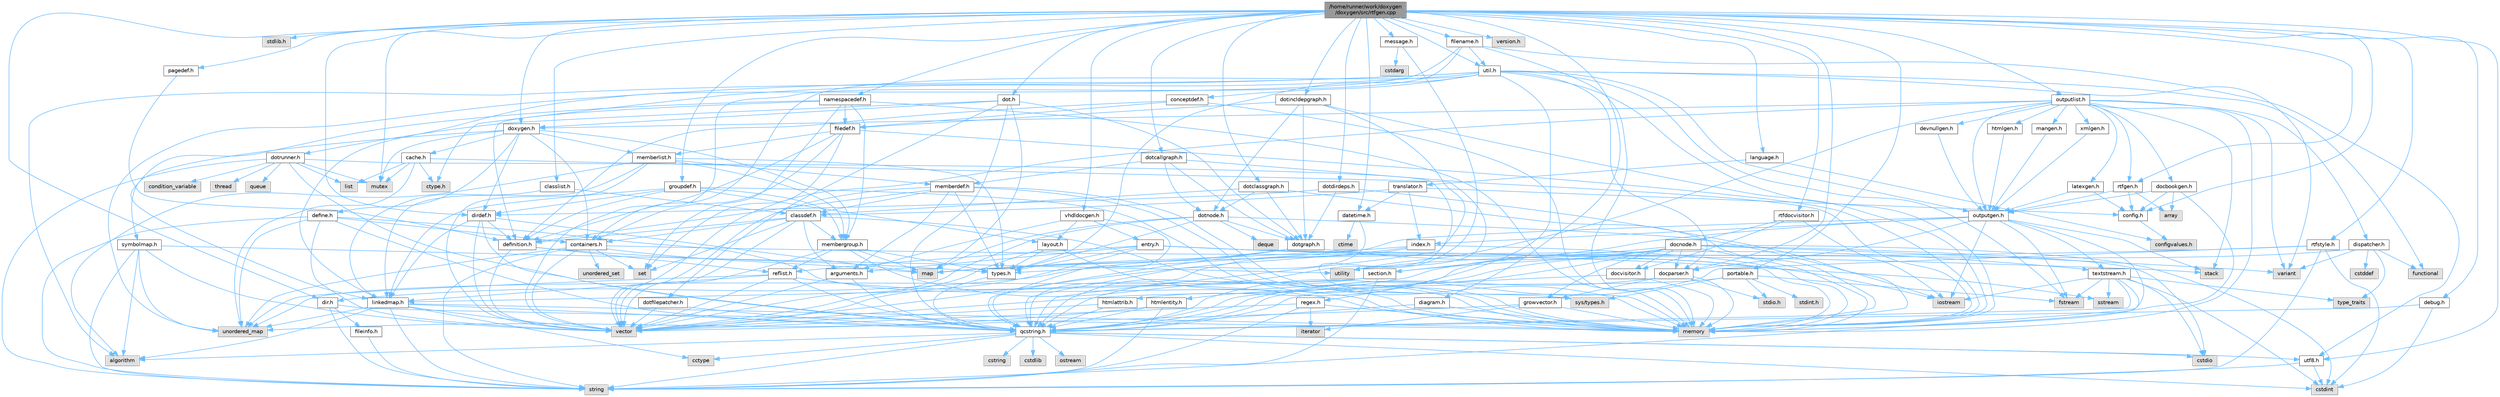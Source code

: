 digraph "/home/runner/work/doxygen/doxygen/src/rtfgen.cpp"
{
 // INTERACTIVE_SVG=YES
 // LATEX_PDF_SIZE
  bgcolor="transparent";
  edge [fontname=Helvetica,fontsize=10,labelfontname=Helvetica,labelfontsize=10];
  node [fontname=Helvetica,fontsize=10,shape=box,height=0.2,width=0.4];
  Node1 [id="Node000001",label="/home/runner/work/doxygen\l/doxygen/src/rtfgen.cpp",height=0.2,width=0.4,color="gray40", fillcolor="grey60", style="filled", fontcolor="black"];
  Node1 -> Node2 [id="edge1_Node000001_Node000002",color="steelblue1",style="solid"];
  Node2 [id="Node000002",label="mutex",height=0.2,width=0.4,color="grey60", fillcolor="#E0E0E0", style="filled"];
  Node1 -> Node3 [id="edge2_Node000001_Node000003",color="steelblue1",style="solid"];
  Node3 [id="Node000003",label="stdlib.h",height=0.2,width=0.4,color="grey60", fillcolor="#E0E0E0", style="filled"];
  Node1 -> Node4 [id="edge3_Node000001_Node000004",color="steelblue1",style="solid"];
  Node4 [id="Node000004",label="rtfgen.h",height=0.2,width=0.4,color="grey40", fillcolor="white", style="filled",URL="$d4/daa/rtfgen_8h.html",tooltip=" "];
  Node4 -> Node5 [id="edge4_Node000004_Node000005",color="steelblue1",style="solid"];
  Node5 [id="Node000005",label="array",height=0.2,width=0.4,color="grey60", fillcolor="#E0E0E0", style="filled"];
  Node4 -> Node6 [id="edge5_Node000004_Node000006",color="steelblue1",style="solid"];
  Node6 [id="Node000006",label="config.h",height=0.2,width=0.4,color="grey40", fillcolor="white", style="filled",URL="$db/d16/config_8h.html",tooltip=" "];
  Node6 -> Node7 [id="edge6_Node000006_Node000007",color="steelblue1",style="solid"];
  Node7 [id="Node000007",label="configvalues.h",height=0.2,width=0.4,color="grey60", fillcolor="#E0E0E0", style="filled"];
  Node4 -> Node8 [id="edge7_Node000004_Node000008",color="steelblue1",style="solid"];
  Node8 [id="Node000008",label="outputgen.h",height=0.2,width=0.4,color="grey40", fillcolor="white", style="filled",URL="$df/d06/outputgen_8h.html",tooltip=" "];
  Node8 -> Node9 [id="edge8_Node000008_Node000009",color="steelblue1",style="solid"];
  Node9 [id="Node000009",label="memory",height=0.2,width=0.4,color="grey60", fillcolor="#E0E0E0", style="filled"];
  Node8 -> Node10 [id="edge9_Node000008_Node000010",color="steelblue1",style="solid"];
  Node10 [id="Node000010",label="stack",height=0.2,width=0.4,color="grey60", fillcolor="#E0E0E0", style="filled"];
  Node8 -> Node11 [id="edge10_Node000008_Node000011",color="steelblue1",style="solid"];
  Node11 [id="Node000011",label="iostream",height=0.2,width=0.4,color="grey60", fillcolor="#E0E0E0", style="filled"];
  Node8 -> Node12 [id="edge11_Node000008_Node000012",color="steelblue1",style="solid"];
  Node12 [id="Node000012",label="fstream",height=0.2,width=0.4,color="grey60", fillcolor="#E0E0E0", style="filled"];
  Node8 -> Node13 [id="edge12_Node000008_Node000013",color="steelblue1",style="solid"];
  Node13 [id="Node000013",label="types.h",height=0.2,width=0.4,color="grey40", fillcolor="white", style="filled",URL="$d9/d49/types_8h.html",tooltip="This file contains a number of basic enums and types."];
  Node13 -> Node14 [id="edge13_Node000013_Node000014",color="steelblue1",style="solid"];
  Node14 [id="Node000014",label="qcstring.h",height=0.2,width=0.4,color="grey40", fillcolor="white", style="filled",URL="$d7/d5c/qcstring_8h.html",tooltip=" "];
  Node14 -> Node15 [id="edge14_Node000014_Node000015",color="steelblue1",style="solid"];
  Node15 [id="Node000015",label="string",height=0.2,width=0.4,color="grey60", fillcolor="#E0E0E0", style="filled"];
  Node14 -> Node16 [id="edge15_Node000014_Node000016",color="steelblue1",style="solid"];
  Node16 [id="Node000016",label="algorithm",height=0.2,width=0.4,color="grey60", fillcolor="#E0E0E0", style="filled"];
  Node14 -> Node17 [id="edge16_Node000014_Node000017",color="steelblue1",style="solid"];
  Node17 [id="Node000017",label="cctype",height=0.2,width=0.4,color="grey60", fillcolor="#E0E0E0", style="filled"];
  Node14 -> Node18 [id="edge17_Node000014_Node000018",color="steelblue1",style="solid"];
  Node18 [id="Node000018",label="cstring",height=0.2,width=0.4,color="grey60", fillcolor="#E0E0E0", style="filled"];
  Node14 -> Node19 [id="edge18_Node000014_Node000019",color="steelblue1",style="solid"];
  Node19 [id="Node000019",label="cstdio",height=0.2,width=0.4,color="grey60", fillcolor="#E0E0E0", style="filled"];
  Node14 -> Node20 [id="edge19_Node000014_Node000020",color="steelblue1",style="solid"];
  Node20 [id="Node000020",label="cstdlib",height=0.2,width=0.4,color="grey60", fillcolor="#E0E0E0", style="filled"];
  Node14 -> Node21 [id="edge20_Node000014_Node000021",color="steelblue1",style="solid"];
  Node21 [id="Node000021",label="cstdint",height=0.2,width=0.4,color="grey60", fillcolor="#E0E0E0", style="filled"];
  Node14 -> Node22 [id="edge21_Node000014_Node000022",color="steelblue1",style="solid"];
  Node22 [id="Node000022",label="ostream",height=0.2,width=0.4,color="grey60", fillcolor="#E0E0E0", style="filled"];
  Node14 -> Node23 [id="edge22_Node000014_Node000023",color="steelblue1",style="solid"];
  Node23 [id="Node000023",label="utf8.h",height=0.2,width=0.4,color="grey40", fillcolor="white", style="filled",URL="$db/d7c/utf8_8h.html",tooltip="Various UTF8 related helper functions."];
  Node23 -> Node21 [id="edge23_Node000023_Node000021",color="steelblue1",style="solid"];
  Node23 -> Node15 [id="edge24_Node000023_Node000015",color="steelblue1",style="solid"];
  Node8 -> Node24 [id="edge25_Node000008_Node000024",color="steelblue1",style="solid"];
  Node24 [id="Node000024",label="index.h",height=0.2,width=0.4,color="grey40", fillcolor="white", style="filled",URL="$d1/db5/index_8h.html",tooltip=" "];
  Node24 -> Node9 [id="edge26_Node000024_Node000009",color="steelblue1",style="solid"];
  Node24 -> Node25 [id="edge27_Node000024_Node000025",color="steelblue1",style="solid"];
  Node25 [id="Node000025",label="vector",height=0.2,width=0.4,color="grey60", fillcolor="#E0E0E0", style="filled"];
  Node24 -> Node26 [id="edge28_Node000024_Node000026",color="steelblue1",style="solid"];
  Node26 [id="Node000026",label="map",height=0.2,width=0.4,color="grey60", fillcolor="#E0E0E0", style="filled"];
  Node24 -> Node14 [id="edge29_Node000024_Node000014",color="steelblue1",style="solid"];
  Node8 -> Node27 [id="edge30_Node000008_Node000027",color="steelblue1",style="solid"];
  Node27 [id="Node000027",label="section.h",height=0.2,width=0.4,color="grey40", fillcolor="white", style="filled",URL="$d1/d2a/section_8h.html",tooltip=" "];
  Node27 -> Node15 [id="edge31_Node000027_Node000015",color="steelblue1",style="solid"];
  Node27 -> Node28 [id="edge32_Node000027_Node000028",color="steelblue1",style="solid"];
  Node28 [id="Node000028",label="unordered_map",height=0.2,width=0.4,color="grey60", fillcolor="#E0E0E0", style="filled"];
  Node27 -> Node14 [id="edge33_Node000027_Node000014",color="steelblue1",style="solid"];
  Node27 -> Node29 [id="edge34_Node000027_Node000029",color="steelblue1",style="solid"];
  Node29 [id="Node000029",label="linkedmap.h",height=0.2,width=0.4,color="grey40", fillcolor="white", style="filled",URL="$da/de1/linkedmap_8h.html",tooltip=" "];
  Node29 -> Node28 [id="edge35_Node000029_Node000028",color="steelblue1",style="solid"];
  Node29 -> Node25 [id="edge36_Node000029_Node000025",color="steelblue1",style="solid"];
  Node29 -> Node9 [id="edge37_Node000029_Node000009",color="steelblue1",style="solid"];
  Node29 -> Node15 [id="edge38_Node000029_Node000015",color="steelblue1",style="solid"];
  Node29 -> Node16 [id="edge39_Node000029_Node000016",color="steelblue1",style="solid"];
  Node29 -> Node17 [id="edge40_Node000029_Node000017",color="steelblue1",style="solid"];
  Node29 -> Node14 [id="edge41_Node000029_Node000014",color="steelblue1",style="solid"];
  Node8 -> Node30 [id="edge42_Node000008_Node000030",color="steelblue1",style="solid"];
  Node30 [id="Node000030",label="textstream.h",height=0.2,width=0.4,color="grey40", fillcolor="white", style="filled",URL="$d4/d7d/textstream_8h.html",tooltip=" "];
  Node30 -> Node15 [id="edge43_Node000030_Node000015",color="steelblue1",style="solid"];
  Node30 -> Node11 [id="edge44_Node000030_Node000011",color="steelblue1",style="solid"];
  Node30 -> Node31 [id="edge45_Node000030_Node000031",color="steelblue1",style="solid"];
  Node31 [id="Node000031",label="sstream",height=0.2,width=0.4,color="grey60", fillcolor="#E0E0E0", style="filled"];
  Node30 -> Node21 [id="edge46_Node000030_Node000021",color="steelblue1",style="solid"];
  Node30 -> Node19 [id="edge47_Node000030_Node000019",color="steelblue1",style="solid"];
  Node30 -> Node12 [id="edge48_Node000030_Node000012",color="steelblue1",style="solid"];
  Node30 -> Node32 [id="edge49_Node000030_Node000032",color="steelblue1",style="solid"];
  Node32 [id="Node000032",label="type_traits",height=0.2,width=0.4,color="grey60", fillcolor="#E0E0E0", style="filled"];
  Node30 -> Node14 [id="edge50_Node000030_Node000014",color="steelblue1",style="solid"];
  Node8 -> Node33 [id="edge51_Node000008_Node000033",color="steelblue1",style="solid"];
  Node33 [id="Node000033",label="docparser.h",height=0.2,width=0.4,color="grey40", fillcolor="white", style="filled",URL="$de/d9c/docparser_8h.html",tooltip=" "];
  Node33 -> Node34 [id="edge52_Node000033_Node000034",color="steelblue1",style="solid"];
  Node34 [id="Node000034",label="stdio.h",height=0.2,width=0.4,color="grey60", fillcolor="#E0E0E0", style="filled"];
  Node33 -> Node9 [id="edge53_Node000033_Node000009",color="steelblue1",style="solid"];
  Node33 -> Node14 [id="edge54_Node000033_Node000014",color="steelblue1",style="solid"];
  Node33 -> Node35 [id="edge55_Node000033_Node000035",color="steelblue1",style="solid"];
  Node35 [id="Node000035",label="growvector.h",height=0.2,width=0.4,color="grey40", fillcolor="white", style="filled",URL="$d7/d50/growvector_8h.html",tooltip=" "];
  Node35 -> Node25 [id="edge56_Node000035_Node000025",color="steelblue1",style="solid"];
  Node35 -> Node9 [id="edge57_Node000035_Node000009",color="steelblue1",style="solid"];
  Node35 -> Node36 [id="edge58_Node000035_Node000036",color="steelblue1",style="solid"];
  Node36 [id="Node000036",label="iterator",height=0.2,width=0.4,color="grey60", fillcolor="#E0E0E0", style="filled"];
  Node1 -> Node6 [id="edge59_Node000001_Node000006",color="steelblue1",style="solid"];
  Node1 -> Node37 [id="edge60_Node000001_Node000037",color="steelblue1",style="solid"];
  Node37 [id="Node000037",label="message.h",height=0.2,width=0.4,color="grey40", fillcolor="white", style="filled",URL="$d2/d0d/message_8h.html",tooltip=" "];
  Node37 -> Node38 [id="edge61_Node000037_Node000038",color="steelblue1",style="solid"];
  Node38 [id="Node000038",label="cstdarg",height=0.2,width=0.4,color="grey60", fillcolor="#E0E0E0", style="filled"];
  Node37 -> Node14 [id="edge62_Node000037_Node000014",color="steelblue1",style="solid"];
  Node1 -> Node39 [id="edge63_Node000001_Node000039",color="steelblue1",style="solid"];
  Node39 [id="Node000039",label="doxygen.h",height=0.2,width=0.4,color="grey40", fillcolor="white", style="filled",URL="$d1/da1/doxygen_8h.html",tooltip=" "];
  Node39 -> Node2 [id="edge64_Node000039_Node000002",color="steelblue1",style="solid"];
  Node39 -> Node40 [id="edge65_Node000039_Node000040",color="steelblue1",style="solid"];
  Node40 [id="Node000040",label="containers.h",height=0.2,width=0.4,color="grey40", fillcolor="white", style="filled",URL="$d5/d75/containers_8h.html",tooltip=" "];
  Node40 -> Node25 [id="edge66_Node000040_Node000025",color="steelblue1",style="solid"];
  Node40 -> Node15 [id="edge67_Node000040_Node000015",color="steelblue1",style="solid"];
  Node40 -> Node41 [id="edge68_Node000040_Node000041",color="steelblue1",style="solid"];
  Node41 [id="Node000041",label="set",height=0.2,width=0.4,color="grey60", fillcolor="#E0E0E0", style="filled"];
  Node40 -> Node26 [id="edge69_Node000040_Node000026",color="steelblue1",style="solid"];
  Node40 -> Node42 [id="edge70_Node000040_Node000042",color="steelblue1",style="solid"];
  Node42 [id="Node000042",label="unordered_set",height=0.2,width=0.4,color="grey60", fillcolor="#E0E0E0", style="filled"];
  Node40 -> Node28 [id="edge71_Node000040_Node000028",color="steelblue1",style="solid"];
  Node40 -> Node10 [id="edge72_Node000040_Node000010",color="steelblue1",style="solid"];
  Node39 -> Node43 [id="edge73_Node000039_Node000043",color="steelblue1",style="solid"];
  Node43 [id="Node000043",label="membergroup.h",height=0.2,width=0.4,color="grey40", fillcolor="white", style="filled",URL="$d9/d11/membergroup_8h.html",tooltip=" "];
  Node43 -> Node25 [id="edge74_Node000043_Node000025",color="steelblue1",style="solid"];
  Node43 -> Node26 [id="edge75_Node000043_Node000026",color="steelblue1",style="solid"];
  Node43 -> Node9 [id="edge76_Node000043_Node000009",color="steelblue1",style="solid"];
  Node43 -> Node13 [id="edge77_Node000043_Node000013",color="steelblue1",style="solid"];
  Node43 -> Node44 [id="edge78_Node000043_Node000044",color="steelblue1",style="solid"];
  Node44 [id="Node000044",label="reflist.h",height=0.2,width=0.4,color="grey40", fillcolor="white", style="filled",URL="$d1/d02/reflist_8h.html",tooltip=" "];
  Node44 -> Node25 [id="edge79_Node000044_Node000025",color="steelblue1",style="solid"];
  Node44 -> Node28 [id="edge80_Node000044_Node000028",color="steelblue1",style="solid"];
  Node44 -> Node9 [id="edge81_Node000044_Node000009",color="steelblue1",style="solid"];
  Node44 -> Node14 [id="edge82_Node000044_Node000014",color="steelblue1",style="solid"];
  Node44 -> Node29 [id="edge83_Node000044_Node000029",color="steelblue1",style="solid"];
  Node39 -> Node45 [id="edge84_Node000039_Node000045",color="steelblue1",style="solid"];
  Node45 [id="Node000045",label="dirdef.h",height=0.2,width=0.4,color="grey40", fillcolor="white", style="filled",URL="$d6/d15/dirdef_8h.html",tooltip=" "];
  Node45 -> Node25 [id="edge85_Node000045_Node000025",color="steelblue1",style="solid"];
  Node45 -> Node26 [id="edge86_Node000045_Node000026",color="steelblue1",style="solid"];
  Node45 -> Node14 [id="edge87_Node000045_Node000014",color="steelblue1",style="solid"];
  Node45 -> Node29 [id="edge88_Node000045_Node000029",color="steelblue1",style="solid"];
  Node45 -> Node46 [id="edge89_Node000045_Node000046",color="steelblue1",style="solid"];
  Node46 [id="Node000046",label="definition.h",height=0.2,width=0.4,color="grey40", fillcolor="white", style="filled",URL="$df/da1/definition_8h.html",tooltip=" "];
  Node46 -> Node25 [id="edge90_Node000046_Node000025",color="steelblue1",style="solid"];
  Node46 -> Node13 [id="edge91_Node000046_Node000013",color="steelblue1",style="solid"];
  Node46 -> Node44 [id="edge92_Node000046_Node000044",color="steelblue1",style="solid"];
  Node39 -> Node47 [id="edge93_Node000039_Node000047",color="steelblue1",style="solid"];
  Node47 [id="Node000047",label="memberlist.h",height=0.2,width=0.4,color="grey40", fillcolor="white", style="filled",URL="$dd/d78/memberlist_8h.html",tooltip=" "];
  Node47 -> Node25 [id="edge94_Node000047_Node000025",color="steelblue1",style="solid"];
  Node47 -> Node16 [id="edge95_Node000047_Node000016",color="steelblue1",style="solid"];
  Node47 -> Node48 [id="edge96_Node000047_Node000048",color="steelblue1",style="solid"];
  Node48 [id="Node000048",label="memberdef.h",height=0.2,width=0.4,color="grey40", fillcolor="white", style="filled",URL="$d4/d46/memberdef_8h.html",tooltip=" "];
  Node48 -> Node25 [id="edge97_Node000048_Node000025",color="steelblue1",style="solid"];
  Node48 -> Node9 [id="edge98_Node000048_Node000009",color="steelblue1",style="solid"];
  Node48 -> Node49 [id="edge99_Node000048_Node000049",color="steelblue1",style="solid"];
  Node49 [id="Node000049",label="sys/types.h",height=0.2,width=0.4,color="grey60", fillcolor="#E0E0E0", style="filled"];
  Node48 -> Node13 [id="edge100_Node000048_Node000013",color="steelblue1",style="solid"];
  Node48 -> Node46 [id="edge101_Node000048_Node000046",color="steelblue1",style="solid"];
  Node48 -> Node50 [id="edge102_Node000048_Node000050",color="steelblue1",style="solid"];
  Node50 [id="Node000050",label="arguments.h",height=0.2,width=0.4,color="grey40", fillcolor="white", style="filled",URL="$df/d9b/arguments_8h.html",tooltip=" "];
  Node50 -> Node25 [id="edge103_Node000050_Node000025",color="steelblue1",style="solid"];
  Node50 -> Node14 [id="edge104_Node000050_Node000014",color="steelblue1",style="solid"];
  Node48 -> Node51 [id="edge105_Node000048_Node000051",color="steelblue1",style="solid"];
  Node51 [id="Node000051",label="classdef.h",height=0.2,width=0.4,color="grey40", fillcolor="white", style="filled",URL="$d1/da6/classdef_8h.html",tooltip=" "];
  Node51 -> Node9 [id="edge106_Node000051_Node000009",color="steelblue1",style="solid"];
  Node51 -> Node25 [id="edge107_Node000051_Node000025",color="steelblue1",style="solid"];
  Node51 -> Node41 [id="edge108_Node000051_Node000041",color="steelblue1",style="solid"];
  Node51 -> Node40 [id="edge109_Node000051_Node000040",color="steelblue1",style="solid"];
  Node51 -> Node46 [id="edge110_Node000051_Node000046",color="steelblue1",style="solid"];
  Node51 -> Node50 [id="edge111_Node000051_Node000050",color="steelblue1",style="solid"];
  Node51 -> Node43 [id="edge112_Node000051_Node000043",color="steelblue1",style="solid"];
  Node47 -> Node29 [id="edge113_Node000047_Node000029",color="steelblue1",style="solid"];
  Node47 -> Node13 [id="edge114_Node000047_Node000013",color="steelblue1",style="solid"];
  Node47 -> Node43 [id="edge115_Node000047_Node000043",color="steelblue1",style="solid"];
  Node39 -> Node52 [id="edge116_Node000039_Node000052",color="steelblue1",style="solid"];
  Node52 [id="Node000052",label="define.h",height=0.2,width=0.4,color="grey40", fillcolor="white", style="filled",URL="$df/d67/define_8h.html",tooltip=" "];
  Node52 -> Node25 [id="edge117_Node000052_Node000025",color="steelblue1",style="solid"];
  Node52 -> Node9 [id="edge118_Node000052_Node000009",color="steelblue1",style="solid"];
  Node52 -> Node15 [id="edge119_Node000052_Node000015",color="steelblue1",style="solid"];
  Node52 -> Node28 [id="edge120_Node000052_Node000028",color="steelblue1",style="solid"];
  Node52 -> Node14 [id="edge121_Node000052_Node000014",color="steelblue1",style="solid"];
  Node52 -> Node40 [id="edge122_Node000052_Node000040",color="steelblue1",style="solid"];
  Node39 -> Node53 [id="edge123_Node000039_Node000053",color="steelblue1",style="solid"];
  Node53 [id="Node000053",label="cache.h",height=0.2,width=0.4,color="grey40", fillcolor="white", style="filled",URL="$d3/d26/cache_8h.html",tooltip=" "];
  Node53 -> Node54 [id="edge124_Node000053_Node000054",color="steelblue1",style="solid"];
  Node54 [id="Node000054",label="list",height=0.2,width=0.4,color="grey60", fillcolor="#E0E0E0", style="filled"];
  Node53 -> Node28 [id="edge125_Node000053_Node000028",color="steelblue1",style="solid"];
  Node53 -> Node2 [id="edge126_Node000053_Node000002",color="steelblue1",style="solid"];
  Node53 -> Node55 [id="edge127_Node000053_Node000055",color="steelblue1",style="solid"];
  Node55 [id="Node000055",label="utility",height=0.2,width=0.4,color="grey60", fillcolor="#E0E0E0", style="filled"];
  Node53 -> Node56 [id="edge128_Node000053_Node000056",color="steelblue1",style="solid"];
  Node56 [id="Node000056",label="ctype.h",height=0.2,width=0.4,color="grey60", fillcolor="#E0E0E0", style="filled"];
  Node39 -> Node57 [id="edge129_Node000039_Node000057",color="steelblue1",style="solid"];
  Node57 [id="Node000057",label="symbolmap.h",height=0.2,width=0.4,color="grey40", fillcolor="white", style="filled",URL="$d7/ddd/symbolmap_8h.html",tooltip=" "];
  Node57 -> Node16 [id="edge130_Node000057_Node000016",color="steelblue1",style="solid"];
  Node57 -> Node28 [id="edge131_Node000057_Node000028",color="steelblue1",style="solid"];
  Node57 -> Node25 [id="edge132_Node000057_Node000025",color="steelblue1",style="solid"];
  Node57 -> Node15 [id="edge133_Node000057_Node000015",color="steelblue1",style="solid"];
  Node57 -> Node55 [id="edge134_Node000057_Node000055",color="steelblue1",style="solid"];
  Node1 -> Node58 [id="edge135_Node000001_Node000058",color="steelblue1",style="solid"];
  Node58 [id="Node000058",label="util.h",height=0.2,width=0.4,color="grey40", fillcolor="white", style="filled",URL="$d8/d3c/util_8h.html",tooltip="A bunch of utility functions."];
  Node58 -> Node9 [id="edge136_Node000058_Node000009",color="steelblue1",style="solid"];
  Node58 -> Node28 [id="edge137_Node000058_Node000028",color="steelblue1",style="solid"];
  Node58 -> Node16 [id="edge138_Node000058_Node000016",color="steelblue1",style="solid"];
  Node58 -> Node59 [id="edge139_Node000058_Node000059",color="steelblue1",style="solid"];
  Node59 [id="Node000059",label="functional",height=0.2,width=0.4,color="grey60", fillcolor="#E0E0E0", style="filled"];
  Node58 -> Node12 [id="edge140_Node000058_Node000012",color="steelblue1",style="solid"];
  Node58 -> Node60 [id="edge141_Node000058_Node000060",color="steelblue1",style="solid"];
  Node60 [id="Node000060",label="variant",height=0.2,width=0.4,color="grey60", fillcolor="#E0E0E0", style="filled"];
  Node58 -> Node56 [id="edge142_Node000058_Node000056",color="steelblue1",style="solid"];
  Node58 -> Node13 [id="edge143_Node000058_Node000013",color="steelblue1",style="solid"];
  Node58 -> Node33 [id="edge144_Node000058_Node000033",color="steelblue1",style="solid"];
  Node58 -> Node40 [id="edge145_Node000058_Node000040",color="steelblue1",style="solid"];
  Node58 -> Node8 [id="edge146_Node000058_Node000008",color="steelblue1",style="solid"];
  Node58 -> Node61 [id="edge147_Node000058_Node000061",color="steelblue1",style="solid"];
  Node61 [id="Node000061",label="regex.h",height=0.2,width=0.4,color="grey40", fillcolor="white", style="filled",URL="$d1/d21/regex_8h.html",tooltip=" "];
  Node61 -> Node9 [id="edge148_Node000061_Node000009",color="steelblue1",style="solid"];
  Node61 -> Node15 [id="edge149_Node000061_Node000015",color="steelblue1",style="solid"];
  Node61 -> Node25 [id="edge150_Node000061_Node000025",color="steelblue1",style="solid"];
  Node61 -> Node36 [id="edge151_Node000061_Node000036",color="steelblue1",style="solid"];
  Node58 -> Node62 [id="edge152_Node000058_Node000062",color="steelblue1",style="solid"];
  Node62 [id="Node000062",label="conceptdef.h",height=0.2,width=0.4,color="grey40", fillcolor="white", style="filled",URL="$da/df1/conceptdef_8h.html",tooltip=" "];
  Node62 -> Node9 [id="edge153_Node000062_Node000009",color="steelblue1",style="solid"];
  Node62 -> Node46 [id="edge154_Node000062_Node000046",color="steelblue1",style="solid"];
  Node62 -> Node63 [id="edge155_Node000062_Node000063",color="steelblue1",style="solid"];
  Node63 [id="Node000063",label="filedef.h",height=0.2,width=0.4,color="grey40", fillcolor="white", style="filled",URL="$d4/d3a/filedef_8h.html",tooltip=" "];
  Node63 -> Node9 [id="edge156_Node000063_Node000009",color="steelblue1",style="solid"];
  Node63 -> Node41 [id="edge157_Node000063_Node000041",color="steelblue1",style="solid"];
  Node63 -> Node46 [id="edge158_Node000063_Node000046",color="steelblue1",style="solid"];
  Node63 -> Node47 [id="edge159_Node000063_Node000047",color="steelblue1",style="solid"];
  Node63 -> Node40 [id="edge160_Node000063_Node000040",color="steelblue1",style="solid"];
  Node1 -> Node64 [id="edge161_Node000001_Node000064",color="steelblue1",style="solid"];
  Node64 [id="Node000064",label="diagram.h",height=0.2,width=0.4,color="grey40", fillcolor="white", style="filled",URL="$d9/d1b/diagram_8h.html",tooltip=" "];
  Node64 -> Node9 [id="edge162_Node000064_Node000009",color="steelblue1",style="solid"];
  Node64 -> Node14 [id="edge163_Node000064_Node000014",color="steelblue1",style="solid"];
  Node1 -> Node65 [id="edge164_Node000001_Node000065",color="steelblue1",style="solid"];
  Node65 [id="Node000065",label="language.h",height=0.2,width=0.4,color="grey40", fillcolor="white", style="filled",URL="$d8/dce/language_8h.html",tooltip=" "];
  Node65 -> Node66 [id="edge165_Node000065_Node000066",color="steelblue1",style="solid"];
  Node66 [id="Node000066",label="translator.h",height=0.2,width=0.4,color="grey40", fillcolor="white", style="filled",URL="$d9/df1/translator_8h.html",tooltip=" "];
  Node66 -> Node51 [id="edge166_Node000066_Node000051",color="steelblue1",style="solid"];
  Node66 -> Node6 [id="edge167_Node000066_Node000006",color="steelblue1",style="solid"];
  Node66 -> Node67 [id="edge168_Node000066_Node000067",color="steelblue1",style="solid"];
  Node67 [id="Node000067",label="datetime.h",height=0.2,width=0.4,color="grey40", fillcolor="white", style="filled",URL="$de/d1b/datetime_8h.html",tooltip=" "];
  Node67 -> Node68 [id="edge169_Node000067_Node000068",color="steelblue1",style="solid"];
  Node68 [id="Node000068",label="ctime",height=0.2,width=0.4,color="grey60", fillcolor="#E0E0E0", style="filled"];
  Node67 -> Node14 [id="edge170_Node000067_Node000014",color="steelblue1",style="solid"];
  Node66 -> Node24 [id="edge171_Node000066_Node000024",color="steelblue1",style="solid"];
  Node65 -> Node7 [id="edge172_Node000065_Node000007",color="steelblue1",style="solid"];
  Node1 -> Node69 [id="edge173_Node000001_Node000069",color="steelblue1",style="solid"];
  Node69 [id="Node000069",label="dot.h",height=0.2,width=0.4,color="grey40", fillcolor="white", style="filled",URL="$d6/d4a/dot_8h.html",tooltip=" "];
  Node69 -> Node26 [id="edge174_Node000069_Node000026",color="steelblue1",style="solid"];
  Node69 -> Node14 [id="edge175_Node000069_Node000014",color="steelblue1",style="solid"];
  Node69 -> Node70 [id="edge176_Node000069_Node000070",color="steelblue1",style="solid"];
  Node70 [id="Node000070",label="dotgraph.h",height=0.2,width=0.4,color="grey40", fillcolor="white", style="filled",URL="$d0/daa/dotgraph_8h.html",tooltip=" "];
  Node70 -> Node11 [id="edge177_Node000070_Node000011",color="steelblue1",style="solid"];
  Node70 -> Node26 [id="edge178_Node000070_Node000026",color="steelblue1",style="solid"];
  Node70 -> Node14 [id="edge179_Node000070_Node000014",color="steelblue1",style="solid"];
  Node70 -> Node71 [id="edge180_Node000070_Node000071",color="steelblue1",style="solid"];
  Node71 [id="Node000071",label="dir.h",height=0.2,width=0.4,color="grey40", fillcolor="white", style="filled",URL="$df/d9c/dir_8h.html",tooltip=" "];
  Node71 -> Node15 [id="edge181_Node000071_Node000015",color="steelblue1",style="solid"];
  Node71 -> Node9 [id="edge182_Node000071_Node000009",color="steelblue1",style="solid"];
  Node71 -> Node72 [id="edge183_Node000071_Node000072",color="steelblue1",style="solid"];
  Node72 [id="Node000072",label="fileinfo.h",height=0.2,width=0.4,color="grey40", fillcolor="white", style="filled",URL="$df/d45/fileinfo_8h.html",tooltip=" "];
  Node72 -> Node15 [id="edge184_Node000072_Node000015",color="steelblue1",style="solid"];
  Node69 -> Node73 [id="edge185_Node000069_Node000073",color="steelblue1",style="solid"];
  Node73 [id="Node000073",label="dotfilepatcher.h",height=0.2,width=0.4,color="grey40", fillcolor="white", style="filled",URL="$d3/d38/dotfilepatcher_8h.html",tooltip=" "];
  Node73 -> Node25 [id="edge186_Node000073_Node000025",color="steelblue1",style="solid"];
  Node73 -> Node14 [id="edge187_Node000073_Node000014",color="steelblue1",style="solid"];
  Node69 -> Node74 [id="edge188_Node000069_Node000074",color="steelblue1",style="solid"];
  Node74 [id="Node000074",label="dotrunner.h",height=0.2,width=0.4,color="grey40", fillcolor="white", style="filled",URL="$d2/dd1/dotrunner_8h.html",tooltip=" "];
  Node74 -> Node15 [id="edge189_Node000074_Node000015",color="steelblue1",style="solid"];
  Node74 -> Node75 [id="edge190_Node000074_Node000075",color="steelblue1",style="solid"];
  Node75 [id="Node000075",label="thread",height=0.2,width=0.4,color="grey60", fillcolor="#E0E0E0", style="filled"];
  Node74 -> Node54 [id="edge191_Node000074_Node000054",color="steelblue1",style="solid"];
  Node74 -> Node76 [id="edge192_Node000074_Node000076",color="steelblue1",style="solid"];
  Node76 [id="Node000076",label="queue",height=0.2,width=0.4,color="grey60", fillcolor="#E0E0E0", style="filled"];
  Node74 -> Node2 [id="edge193_Node000074_Node000002",color="steelblue1",style="solid"];
  Node74 -> Node77 [id="edge194_Node000074_Node000077",color="steelblue1",style="solid"];
  Node77 [id="Node000077",label="condition_variable",height=0.2,width=0.4,color="grey60", fillcolor="#E0E0E0", style="filled"];
  Node74 -> Node9 [id="edge195_Node000074_Node000009",color="steelblue1",style="solid"];
  Node74 -> Node14 [id="edge196_Node000074_Node000014",color="steelblue1",style="solid"];
  Node69 -> Node39 [id="edge197_Node000069_Node000039",color="steelblue1",style="solid"];
  Node1 -> Node78 [id="edge198_Node000001_Node000078",color="steelblue1",style="solid"];
  Node78 [id="Node000078",label="dotcallgraph.h",height=0.2,width=0.4,color="grey40", fillcolor="white", style="filled",URL="$dc/dcf/dotcallgraph_8h.html",tooltip=" "];
  Node78 -> Node9 [id="edge199_Node000078_Node000009",color="steelblue1",style="solid"];
  Node78 -> Node79 [id="edge200_Node000078_Node000079",color="steelblue1",style="solid"];
  Node79 [id="Node000079",label="dotnode.h",height=0.2,width=0.4,color="grey40", fillcolor="white", style="filled",URL="$d8/d3b/dotnode_8h.html",tooltip=" "];
  Node79 -> Node25 [id="edge201_Node000079_Node000025",color="steelblue1",style="solid"];
  Node79 -> Node26 [id="edge202_Node000079_Node000026",color="steelblue1",style="solid"];
  Node79 -> Node80 [id="edge203_Node000079_Node000080",color="steelblue1",style="solid"];
  Node80 [id="Node000080",label="deque",height=0.2,width=0.4,color="grey60", fillcolor="#E0E0E0", style="filled"];
  Node79 -> Node11 [id="edge204_Node000079_Node000011",color="steelblue1",style="solid"];
  Node79 -> Node13 [id="edge205_Node000079_Node000013",color="steelblue1",style="solid"];
  Node79 -> Node70 [id="edge206_Node000079_Node000070",color="steelblue1",style="solid"];
  Node78 -> Node70 [id="edge207_Node000078_Node000070",color="steelblue1",style="solid"];
  Node78 -> Node48 [id="edge208_Node000078_Node000048",color="steelblue1",style="solid"];
  Node1 -> Node81 [id="edge209_Node000001_Node000081",color="steelblue1",style="solid"];
  Node81 [id="Node000081",label="dotclassgraph.h",height=0.2,width=0.4,color="grey40", fillcolor="white", style="filled",URL="$d5/d04/dotclassgraph_8h.html",tooltip=" "];
  Node81 -> Node9 [id="edge210_Node000081_Node000009",color="steelblue1",style="solid"];
  Node81 -> Node51 [id="edge211_Node000081_Node000051",color="steelblue1",style="solid"];
  Node81 -> Node79 [id="edge212_Node000081_Node000079",color="steelblue1",style="solid"];
  Node81 -> Node70 [id="edge213_Node000081_Node000070",color="steelblue1",style="solid"];
  Node1 -> Node82 [id="edge214_Node000001_Node000082",color="steelblue1",style="solid"];
  Node82 [id="Node000082",label="dotdirdeps.h",height=0.2,width=0.4,color="grey40", fillcolor="white", style="filled",URL="$d3/dcf/dotdirdeps_8h.html",tooltip=" "];
  Node82 -> Node9 [id="edge215_Node000082_Node000009",color="steelblue1",style="solid"];
  Node82 -> Node70 [id="edge216_Node000082_Node000070",color="steelblue1",style="solid"];
  Node82 -> Node45 [id="edge217_Node000082_Node000045",color="steelblue1",style="solid"];
  Node1 -> Node83 [id="edge218_Node000001_Node000083",color="steelblue1",style="solid"];
  Node83 [id="Node000083",label="dotincldepgraph.h",height=0.2,width=0.4,color="grey40", fillcolor="white", style="filled",URL="$dd/d8c/dotincldepgraph_8h.html",tooltip=" "];
  Node83 -> Node9 [id="edge219_Node000083_Node000009",color="steelblue1",style="solid"];
  Node83 -> Node14 [id="edge220_Node000083_Node000014",color="steelblue1",style="solid"];
  Node83 -> Node63 [id="edge221_Node000083_Node000063",color="steelblue1",style="solid"];
  Node83 -> Node79 [id="edge222_Node000083_Node000079",color="steelblue1",style="solid"];
  Node83 -> Node70 [id="edge223_Node000083_Node000070",color="steelblue1",style="solid"];
  Node1 -> Node84 [id="edge224_Node000001_Node000084",color="steelblue1",style="solid"];
  Node84 [id="Node000084",label="version.h",height=0.2,width=0.4,color="grey60", fillcolor="#E0E0E0", style="filled"];
  Node1 -> Node85 [id="edge225_Node000001_Node000085",color="steelblue1",style="solid"];
  Node85 [id="Node000085",label="pagedef.h",height=0.2,width=0.4,color="grey40", fillcolor="white", style="filled",URL="$dd/d66/pagedef_8h.html",tooltip=" "];
  Node85 -> Node46 [id="edge226_Node000085_Node000046",color="steelblue1",style="solid"];
  Node1 -> Node86 [id="edge227_Node000001_Node000086",color="steelblue1",style="solid"];
  Node86 [id="Node000086",label="rtfstyle.h",height=0.2,width=0.4,color="grey40", fillcolor="white", style="filled",URL="$d4/df3/rtfstyle_8h.html",tooltip=" "];
  Node86 -> Node26 [id="edge228_Node000086_Node000026",color="steelblue1",style="solid"];
  Node86 -> Node15 [id="edge229_Node000086_Node000015",color="steelblue1",style="solid"];
  Node86 -> Node21 [id="edge230_Node000086_Node000021",color="steelblue1",style="solid"];
  Node86 -> Node14 [id="edge231_Node000086_Node000014",color="steelblue1",style="solid"];
  Node1 -> Node87 [id="edge232_Node000001_Node000087",color="steelblue1",style="solid"];
  Node87 [id="Node000087",label="rtfdocvisitor.h",height=0.2,width=0.4,color="grey40", fillcolor="white", style="filled",URL="$d1/da7/rtfdocvisitor_8h.html",tooltip=" "];
  Node87 -> Node11 [id="edge233_Node000087_Node000011",color="steelblue1",style="solid"];
  Node87 -> Node88 [id="edge234_Node000087_Node000088",color="steelblue1",style="solid"];
  Node88 [id="Node000088",label="docvisitor.h",height=0.2,width=0.4,color="grey40", fillcolor="white", style="filled",URL="$d2/d3c/docvisitor_8h.html",tooltip=" "];
  Node88 -> Node9 [id="edge235_Node000088_Node000009",color="steelblue1",style="solid"];
  Node88 -> Node14 [id="edge236_Node000088_Node000014",color="steelblue1",style="solid"];
  Node87 -> Node89 [id="edge237_Node000087_Node000089",color="steelblue1",style="solid"];
  Node89 [id="Node000089",label="docnode.h",height=0.2,width=0.4,color="grey40", fillcolor="white", style="filled",URL="$de/d2b/docnode_8h.html",tooltip=" "];
  Node89 -> Node19 [id="edge238_Node000089_Node000019",color="steelblue1",style="solid"];
  Node89 -> Node21 [id="edge239_Node000089_Node000021",color="steelblue1",style="solid"];
  Node89 -> Node25 [id="edge240_Node000089_Node000025",color="steelblue1",style="solid"];
  Node89 -> Node9 [id="edge241_Node000089_Node000009",color="steelblue1",style="solid"];
  Node89 -> Node60 [id="edge242_Node000089_Node000060",color="steelblue1",style="solid"];
  Node89 -> Node14 [id="edge243_Node000089_Node000014",color="steelblue1",style="solid"];
  Node89 -> Node88 [id="edge244_Node000089_Node000088",color="steelblue1",style="solid"];
  Node89 -> Node33 [id="edge245_Node000089_Node000033",color="steelblue1",style="solid"];
  Node89 -> Node90 [id="edge246_Node000089_Node000090",color="steelblue1",style="solid"];
  Node90 [id="Node000090",label="htmlattrib.h",height=0.2,width=0.4,color="grey40", fillcolor="white", style="filled",URL="$d0/d73/htmlattrib_8h.html",tooltip=" "];
  Node90 -> Node25 [id="edge247_Node000090_Node000025",color="steelblue1",style="solid"];
  Node90 -> Node14 [id="edge248_Node000090_Node000014",color="steelblue1",style="solid"];
  Node89 -> Node91 [id="edge249_Node000089_Node000091",color="steelblue1",style="solid"];
  Node91 [id="Node000091",label="htmlentity.h",height=0.2,width=0.4,color="grey40", fillcolor="white", style="filled",URL="$db/dc6/htmlentity_8h.html",tooltip=" "];
  Node91 -> Node28 [id="edge250_Node000091_Node000028",color="steelblue1",style="solid"];
  Node91 -> Node15 [id="edge251_Node000091_Node000015",color="steelblue1",style="solid"];
  Node91 -> Node14 [id="edge252_Node000091_Node000014",color="steelblue1",style="solid"];
  Node89 -> Node35 [id="edge253_Node000089_Node000035",color="steelblue1",style="solid"];
  Node89 -> Node27 [id="edge254_Node000089_Node000027",color="steelblue1",style="solid"];
  Node1 -> Node33 [id="edge255_Node000001_Node000033",color="steelblue1",style="solid"];
  Node1 -> Node45 [id="edge256_Node000001_Node000045",color="steelblue1",style="solid"];
  Node1 -> Node92 [id="edge257_Node000001_Node000092",color="steelblue1",style="solid"];
  Node92 [id="Node000092",label="vhdldocgen.h",height=0.2,width=0.4,color="grey40", fillcolor="white", style="filled",URL="$dd/dec/vhdldocgen_8h.html",tooltip=" "];
  Node92 -> Node14 [id="edge258_Node000092_Node000014",color="steelblue1",style="solid"];
  Node92 -> Node93 [id="edge259_Node000092_Node000093",color="steelblue1",style="solid"];
  Node93 [id="Node000093",label="layout.h",height=0.2,width=0.4,color="grey40", fillcolor="white", style="filled",URL="$db/d51/layout_8h.html",tooltip=" "];
  Node93 -> Node9 [id="edge260_Node000093_Node000009",color="steelblue1",style="solid"];
  Node93 -> Node25 [id="edge261_Node000093_Node000025",color="steelblue1",style="solid"];
  Node93 -> Node13 [id="edge262_Node000093_Node000013",color="steelblue1",style="solid"];
  Node92 -> Node50 [id="edge263_Node000092_Node000050",color="steelblue1",style="solid"];
  Node92 -> Node94 [id="edge264_Node000092_Node000094",color="steelblue1",style="solid"];
  Node94 [id="Node000094",label="entry.h",height=0.2,width=0.4,color="grey40", fillcolor="white", style="filled",URL="$d1/dc6/entry_8h.html",tooltip=" "];
  Node94 -> Node25 [id="edge265_Node000094_Node000025",color="steelblue1",style="solid"];
  Node94 -> Node9 [id="edge266_Node000094_Node000009",color="steelblue1",style="solid"];
  Node94 -> Node31 [id="edge267_Node000094_Node000031",color="steelblue1",style="solid"];
  Node94 -> Node13 [id="edge268_Node000094_Node000013",color="steelblue1",style="solid"];
  Node94 -> Node50 [id="edge269_Node000094_Node000050",color="steelblue1",style="solid"];
  Node94 -> Node44 [id="edge270_Node000094_Node000044",color="steelblue1",style="solid"];
  Node94 -> Node30 [id="edge271_Node000094_Node000030",color="steelblue1",style="solid"];
  Node1 -> Node95 [id="edge272_Node000001_Node000095",color="steelblue1",style="solid"];
  Node95 [id="Node000095",label="portable.h",height=0.2,width=0.4,color="grey40", fillcolor="white", style="filled",URL="$d2/de2/portable_8h.html",tooltip="Portable versions of functions that are platform dependent."];
  Node95 -> Node34 [id="edge273_Node000095_Node000034",color="steelblue1",style="solid"];
  Node95 -> Node49 [id="edge274_Node000095_Node000049",color="steelblue1",style="solid"];
  Node95 -> Node96 [id="edge275_Node000095_Node000096",color="steelblue1",style="solid"];
  Node96 [id="Node000096",label="stdint.h",height=0.2,width=0.4,color="grey60", fillcolor="#E0E0E0", style="filled"];
  Node95 -> Node12 [id="edge276_Node000095_Node000012",color="steelblue1",style="solid"];
  Node95 -> Node14 [id="edge277_Node000095_Node000014",color="steelblue1",style="solid"];
  Node1 -> Node97 [id="edge278_Node000001_Node000097",color="steelblue1",style="solid"];
  Node97 [id="Node000097",label="groupdef.h",height=0.2,width=0.4,color="grey40", fillcolor="white", style="filled",URL="$d1/de6/groupdef_8h.html",tooltip=" "];
  Node97 -> Node9 [id="edge279_Node000097_Node000009",color="steelblue1",style="solid"];
  Node97 -> Node46 [id="edge280_Node000097_Node000046",color="steelblue1",style="solid"];
  Node97 -> Node45 [id="edge281_Node000097_Node000045",color="steelblue1",style="solid"];
  Node97 -> Node93 [id="edge282_Node000097_Node000093",color="steelblue1",style="solid"];
  Node97 -> Node43 [id="edge283_Node000097_Node000043",color="steelblue1",style="solid"];
  Node97 -> Node29 [id="edge284_Node000097_Node000029",color="steelblue1",style="solid"];
  Node1 -> Node98 [id="edge285_Node000001_Node000098",color="steelblue1",style="solid"];
  Node98 [id="Node000098",label="classlist.h",height=0.2,width=0.4,color="grey40", fillcolor="white", style="filled",URL="$d2/df8/classlist_8h.html",tooltip=" "];
  Node98 -> Node29 [id="edge286_Node000098_Node000029",color="steelblue1",style="solid"];
  Node98 -> Node51 [id="edge287_Node000098_Node000051",color="steelblue1",style="solid"];
  Node1 -> Node99 [id="edge288_Node000001_Node000099",color="steelblue1",style="solid"];
  Node99 [id="Node000099",label="filename.h",height=0.2,width=0.4,color="grey40", fillcolor="white", style="filled",URL="$dc/dd6/filename_8h.html",tooltip=" "];
  Node99 -> Node9 [id="edge289_Node000099_Node000009",color="steelblue1",style="solid"];
  Node99 -> Node25 [id="edge290_Node000099_Node000025",color="steelblue1",style="solid"];
  Node99 -> Node29 [id="edge291_Node000099_Node000029",color="steelblue1",style="solid"];
  Node99 -> Node23 [id="edge292_Node000099_Node000023",color="steelblue1",style="solid"];
  Node99 -> Node58 [id="edge293_Node000099_Node000058",color="steelblue1",style="solid"];
  Node1 -> Node100 [id="edge294_Node000001_Node000100",color="steelblue1",style="solid"];
  Node100 [id="Node000100",label="namespacedef.h",height=0.2,width=0.4,color="grey40", fillcolor="white", style="filled",URL="$d7/d97/namespacedef_8h.html",tooltip=" "];
  Node100 -> Node9 [id="edge295_Node000100_Node000009",color="steelblue1",style="solid"];
  Node100 -> Node41 [id="edge296_Node000100_Node000041",color="steelblue1",style="solid"];
  Node100 -> Node46 [id="edge297_Node000100_Node000046",color="steelblue1",style="solid"];
  Node100 -> Node63 [id="edge298_Node000100_Node000063",color="steelblue1",style="solid"];
  Node100 -> Node29 [id="edge299_Node000100_Node000029",color="steelblue1",style="solid"];
  Node100 -> Node43 [id="edge300_Node000100_Node000043",color="steelblue1",style="solid"];
  Node1 -> Node71 [id="edge301_Node000001_Node000071",color="steelblue1",style="solid"];
  Node1 -> Node23 [id="edge302_Node000001_Node000023",color="steelblue1",style="solid"];
  Node1 -> Node101 [id="edge303_Node000001_Node000101",color="steelblue1",style="solid"];
  Node101 [id="Node000101",label="debug.h",height=0.2,width=0.4,color="grey40", fillcolor="white", style="filled",URL="$db/d16/debug_8h.html",tooltip=" "];
  Node101 -> Node21 [id="edge304_Node000101_Node000021",color="steelblue1",style="solid"];
  Node101 -> Node14 [id="edge305_Node000101_Node000014",color="steelblue1",style="solid"];
  Node1 -> Node67 [id="edge306_Node000001_Node000067",color="steelblue1",style="solid"];
  Node1 -> Node102 [id="edge307_Node000001_Node000102",color="steelblue1",style="solid"];
  Node102 [id="Node000102",label="outputlist.h",height=0.2,width=0.4,color="grey40", fillcolor="white", style="filled",URL="$d2/db9/outputlist_8h.html",tooltip=" "];
  Node102 -> Node55 [id="edge308_Node000102_Node000055",color="steelblue1",style="solid"];
  Node102 -> Node25 [id="edge309_Node000102_Node000025",color="steelblue1",style="solid"];
  Node102 -> Node9 [id="edge310_Node000102_Node000009",color="steelblue1",style="solid"];
  Node102 -> Node60 [id="edge311_Node000102_Node000060",color="steelblue1",style="solid"];
  Node102 -> Node10 [id="edge312_Node000102_Node000010",color="steelblue1",style="solid"];
  Node102 -> Node8 [id="edge313_Node000102_Node000008",color="steelblue1",style="solid"];
  Node102 -> Node39 [id="edge314_Node000102_Node000039",color="steelblue1",style="solid"];
  Node102 -> Node103 [id="edge315_Node000102_Node000103",color="steelblue1",style="solid"];
  Node103 [id="Node000103",label="dispatcher.h",height=0.2,width=0.4,color="grey40", fillcolor="white", style="filled",URL="$da/d73/dispatcher_8h.html",tooltip=" "];
  Node103 -> Node104 [id="edge316_Node000103_Node000104",color="steelblue1",style="solid"];
  Node104 [id="Node000104",label="cstddef",height=0.2,width=0.4,color="grey60", fillcolor="#E0E0E0", style="filled"];
  Node103 -> Node55 [id="edge317_Node000103_Node000055",color="steelblue1",style="solid"];
  Node103 -> Node59 [id="edge318_Node000103_Node000059",color="steelblue1",style="solid"];
  Node103 -> Node60 [id="edge319_Node000103_Node000060",color="steelblue1",style="solid"];
  Node103 -> Node32 [id="edge320_Node000103_Node000032",color="steelblue1",style="solid"];
  Node102 -> Node105 [id="edge321_Node000102_Node000105",color="steelblue1",style="solid"];
  Node105 [id="Node000105",label="htmlgen.h",height=0.2,width=0.4,color="grey40", fillcolor="white", style="filled",URL="$d8/d56/htmlgen_8h.html",tooltip=" "];
  Node105 -> Node8 [id="edge322_Node000105_Node000008",color="steelblue1",style="solid"];
  Node102 -> Node106 [id="edge323_Node000102_Node000106",color="steelblue1",style="solid"];
  Node106 [id="Node000106",label="latexgen.h",height=0.2,width=0.4,color="grey40", fillcolor="white", style="filled",URL="$d6/d9c/latexgen_8h.html",tooltip=" "];
  Node106 -> Node6 [id="edge324_Node000106_Node000006",color="steelblue1",style="solid"];
  Node106 -> Node8 [id="edge325_Node000106_Node000008",color="steelblue1",style="solid"];
  Node102 -> Node4 [id="edge326_Node000102_Node000004",color="steelblue1",style="solid"];
  Node102 -> Node107 [id="edge327_Node000102_Node000107",color="steelblue1",style="solid"];
  Node107 [id="Node000107",label="mangen.h",height=0.2,width=0.4,color="grey40", fillcolor="white", style="filled",URL="$da/dc0/mangen_8h.html",tooltip=" "];
  Node107 -> Node8 [id="edge328_Node000107_Node000008",color="steelblue1",style="solid"];
  Node102 -> Node108 [id="edge329_Node000102_Node000108",color="steelblue1",style="solid"];
  Node108 [id="Node000108",label="docbookgen.h",height=0.2,width=0.4,color="grey40", fillcolor="white", style="filled",URL="$de/dea/docbookgen_8h.html",tooltip=" "];
  Node108 -> Node9 [id="edge330_Node000108_Node000009",color="steelblue1",style="solid"];
  Node108 -> Node5 [id="edge331_Node000108_Node000005",color="steelblue1",style="solid"];
  Node108 -> Node6 [id="edge332_Node000108_Node000006",color="steelblue1",style="solid"];
  Node108 -> Node8 [id="edge333_Node000108_Node000008",color="steelblue1",style="solid"];
  Node102 -> Node109 [id="edge334_Node000102_Node000109",color="steelblue1",style="solid"];
  Node109 [id="Node000109",label="xmlgen.h",height=0.2,width=0.4,color="grey40", fillcolor="white", style="filled",URL="$d9/d67/xmlgen_8h.html",tooltip=" "];
  Node109 -> Node8 [id="edge335_Node000109_Node000008",color="steelblue1",style="solid"];
  Node102 -> Node110 [id="edge336_Node000102_Node000110",color="steelblue1",style="solid"];
  Node110 [id="Node000110",label="devnullgen.h",height=0.2,width=0.4,color="grey40", fillcolor="white", style="filled",URL="$d8/de5/devnullgen_8h.html",tooltip=" "];
  Node110 -> Node8 [id="edge337_Node000110_Node000008",color="steelblue1",style="solid"];
}
